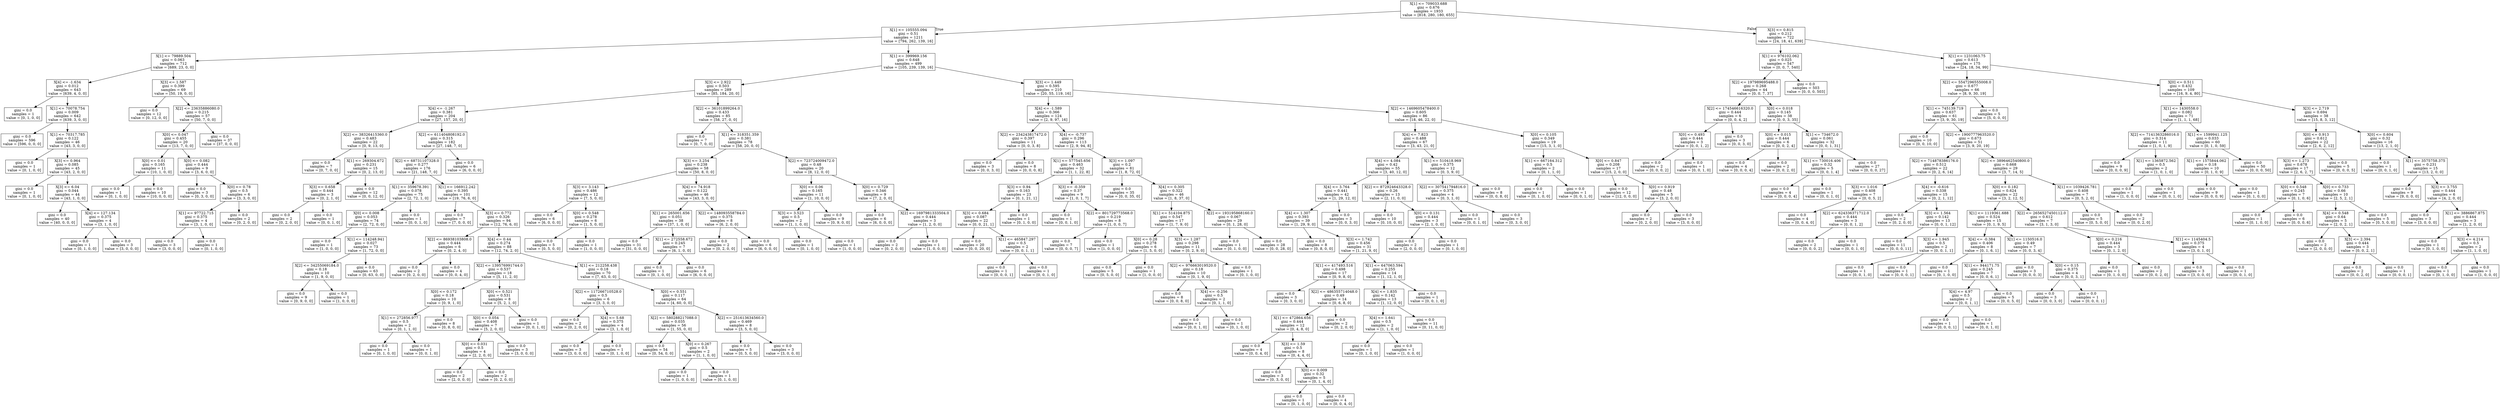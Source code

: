 digraph Tree {
node [shape=box] ;
0 [label="X[1] <= 709033.688\ngini = 0.676\nsamples = 1933\nvalue = [818, 280, 180, 655]"] ;
1 [label="X[1] <= 105555.094\ngini = 0.51\nsamples = 1211\nvalue = [794, 262, 139, 16]"] ;
0 -> 1 [labeldistance=2.5, labelangle=45, headlabel="True"] ;
2 [label="X[1] <= 79889.504\ngini = 0.063\nsamples = 712\nvalue = [689, 23, 0, 0]"] ;
1 -> 2 ;
3 [label="X[4] <= -1.634\ngini = 0.012\nsamples = 643\nvalue = [639, 4, 0, 0]"] ;
2 -> 3 ;
4 [label="gini = 0.0\nsamples = 1\nvalue = [0, 1, 0, 0]"] ;
3 -> 4 ;
5 [label="X[1] <= 70078.754\ngini = 0.009\nsamples = 642\nvalue = [639, 3, 0, 0]"] ;
3 -> 5 ;
6 [label="gini = 0.0\nsamples = 596\nvalue = [596, 0, 0, 0]"] ;
5 -> 6 ;
7 [label="X[1] <= 70317.785\ngini = 0.122\nsamples = 46\nvalue = [43, 3, 0, 0]"] ;
5 -> 7 ;
8 [label="gini = 0.0\nsamples = 1\nvalue = [0, 1, 0, 0]"] ;
7 -> 8 ;
9 [label="X[3] <= 0.964\ngini = 0.085\nsamples = 45\nvalue = [43, 2, 0, 0]"] ;
7 -> 9 ;
10 [label="gini = 0.0\nsamples = 1\nvalue = [0, 1, 0, 0]"] ;
9 -> 10 ;
11 [label="X[3] <= 6.04\ngini = 0.044\nsamples = 44\nvalue = [43, 1, 0, 0]"] ;
9 -> 11 ;
12 [label="gini = 0.0\nsamples = 40\nvalue = [40, 0, 0, 0]"] ;
11 -> 12 ;
13 [label="X[4] <= 127.134\ngini = 0.375\nsamples = 4\nvalue = [3, 1, 0, 0]"] ;
11 -> 13 ;
14 [label="gini = 0.0\nsamples = 1\nvalue = [0, 1, 0, 0]"] ;
13 -> 14 ;
15 [label="gini = 0.0\nsamples = 3\nvalue = [3, 0, 0, 0]"] ;
13 -> 15 ;
16 [label="X[3] <= 1.587\ngini = 0.399\nsamples = 69\nvalue = [50, 19, 0, 0]"] ;
2 -> 16 ;
17 [label="gini = 0.0\nsamples = 12\nvalue = [0, 12, 0, 0]"] ;
16 -> 17 ;
18 [label="X[2] <= 23635886080.0\ngini = 0.215\nsamples = 57\nvalue = [50, 7, 0, 0]"] ;
16 -> 18 ;
19 [label="X[0] <= 0.047\ngini = 0.455\nsamples = 20\nvalue = [13, 7, 0, 0]"] ;
18 -> 19 ;
20 [label="X[0] <= 0.01\ngini = 0.165\nsamples = 11\nvalue = [10, 1, 0, 0]"] ;
19 -> 20 ;
21 [label="gini = 0.0\nsamples = 1\nvalue = [0, 1, 0, 0]"] ;
20 -> 21 ;
22 [label="gini = 0.0\nsamples = 10\nvalue = [10, 0, 0, 0]"] ;
20 -> 22 ;
23 [label="X[0] <= 0.082\ngini = 0.444\nsamples = 9\nvalue = [3, 6, 0, 0]"] ;
19 -> 23 ;
24 [label="gini = 0.0\nsamples = 3\nvalue = [0, 3, 0, 0]"] ;
23 -> 24 ;
25 [label="X[0] <= 0.78\ngini = 0.5\nsamples = 6\nvalue = [3, 3, 0, 0]"] ;
23 -> 25 ;
26 [label="X[1] <= 97722.715\ngini = 0.375\nsamples = 4\nvalue = [3, 1, 0, 0]"] ;
25 -> 26 ;
27 [label="gini = 0.0\nsamples = 3\nvalue = [3, 0, 0, 0]"] ;
26 -> 27 ;
28 [label="gini = 0.0\nsamples = 1\nvalue = [0, 1, 0, 0]"] ;
26 -> 28 ;
29 [label="gini = 0.0\nsamples = 2\nvalue = [0, 2, 0, 0]"] ;
25 -> 29 ;
30 [label="gini = 0.0\nsamples = 37\nvalue = [37, 0, 0, 0]"] ;
18 -> 30 ;
31 [label="X[1] <= 399969.156\ngini = 0.648\nsamples = 499\nvalue = [105, 239, 139, 16]"] ;
1 -> 31 ;
32 [label="X[3] <= 2.922\ngini = 0.503\nsamples = 289\nvalue = [85, 184, 20, 0]"] ;
31 -> 32 ;
33 [label="X[4] <= -1.267\ngini = 0.381\nsamples = 204\nvalue = [27, 157, 20, 0]"] ;
32 -> 33 ;
34 [label="X[2] <= 38326415360.0\ngini = 0.483\nsamples = 22\nvalue = [0, 9, 13, 0]"] ;
33 -> 34 ;
35 [label="gini = 0.0\nsamples = 7\nvalue = [0, 7, 0, 0]"] ;
34 -> 35 ;
36 [label="X[1] <= 269304.672\ngini = 0.231\nsamples = 15\nvalue = [0, 2, 13, 0]"] ;
34 -> 36 ;
37 [label="X[3] <= 0.658\ngini = 0.444\nsamples = 3\nvalue = [0, 2, 1, 0]"] ;
36 -> 37 ;
38 [label="gini = 0.0\nsamples = 2\nvalue = [0, 2, 0, 0]"] ;
37 -> 38 ;
39 [label="gini = 0.0\nsamples = 1\nvalue = [0, 0, 1, 0]"] ;
37 -> 39 ;
40 [label="gini = 0.0\nsamples = 12\nvalue = [0, 0, 12, 0]"] ;
36 -> 40 ;
41 [label="X[2] <= 611404808192.0\ngini = 0.315\nsamples = 182\nvalue = [27, 148, 7, 0]"] ;
33 -> 41 ;
42 [label="X[2] <= 68731107328.0\ngini = 0.277\nsamples = 176\nvalue = [21, 148, 7, 0]"] ;
41 -> 42 ;
43 [label="X[1] <= 359678.391\ngini = 0.078\nsamples = 75\nvalue = [2, 72, 1, 0]"] ;
42 -> 43 ;
44 [label="X[0] <= 0.008\ngini = 0.053\nsamples = 74\nvalue = [2, 72, 0, 0]"] ;
43 -> 44 ;
45 [label="gini = 0.0\nsamples = 1\nvalue = [1, 0, 0, 0]"] ;
44 -> 45 ;
46 [label="X[1] <= 114248.941\ngini = 0.027\nsamples = 73\nvalue = [1, 72, 0, 0]"] ;
44 -> 46 ;
47 [label="X[2] <= 34255069184.0\ngini = 0.18\nsamples = 10\nvalue = [1, 9, 0, 0]"] ;
46 -> 47 ;
48 [label="gini = 0.0\nsamples = 9\nvalue = [0, 9, 0, 0]"] ;
47 -> 48 ;
49 [label="gini = 0.0\nsamples = 1\nvalue = [1, 0, 0, 0]"] ;
47 -> 49 ;
50 [label="gini = 0.0\nsamples = 63\nvalue = [0, 63, 0, 0]"] ;
46 -> 50 ;
51 [label="gini = 0.0\nsamples = 1\nvalue = [0, 0, 1, 0]"] ;
43 -> 51 ;
52 [label="X[1] <= 166912.242\ngini = 0.395\nsamples = 101\nvalue = [19, 76, 6, 0]"] ;
42 -> 52 ;
53 [label="gini = 0.0\nsamples = 7\nvalue = [7, 0, 0, 0]"] ;
52 -> 53 ;
54 [label="X[3] <= 0.772\ngini = 0.326\nsamples = 94\nvalue = [12, 76, 6, 0]"] ;
52 -> 54 ;
55 [label="X[2] <= 86938103808.0\ngini = 0.444\nsamples = 6\nvalue = [0, 2, 4, 0]"] ;
54 -> 55 ;
56 [label="gini = 0.0\nsamples = 2\nvalue = [0, 2, 0, 0]"] ;
55 -> 56 ;
57 [label="gini = 0.0\nsamples = 4\nvalue = [0, 0, 4, 0]"] ;
55 -> 57 ;
58 [label="X[4] <= 0.44\ngini = 0.274\nsamples = 88\nvalue = [12, 74, 2, 0]"] ;
54 -> 58 ;
59 [label="X[2] <= 139576991744.0\ngini = 0.537\nsamples = 18\nvalue = [5, 11, 2, 0]"] ;
58 -> 59 ;
60 [label="X[0] <= 0.172\ngini = 0.18\nsamples = 10\nvalue = [0, 9, 1, 0]"] ;
59 -> 60 ;
61 [label="X[1] <= 272856.977\ngini = 0.5\nsamples = 2\nvalue = [0, 1, 1, 0]"] ;
60 -> 61 ;
62 [label="gini = 0.0\nsamples = 1\nvalue = [0, 1, 0, 0]"] ;
61 -> 62 ;
63 [label="gini = 0.0\nsamples = 1\nvalue = [0, 0, 1, 0]"] ;
61 -> 63 ;
64 [label="gini = 0.0\nsamples = 8\nvalue = [0, 8, 0, 0]"] ;
60 -> 64 ;
65 [label="X[0] <= 0.521\ngini = 0.531\nsamples = 8\nvalue = [5, 2, 1, 0]"] ;
59 -> 65 ;
66 [label="X[0] <= 0.054\ngini = 0.408\nsamples = 7\nvalue = [5, 2, 0, 0]"] ;
65 -> 66 ;
67 [label="X[0] <= 0.031\ngini = 0.5\nsamples = 4\nvalue = [2, 2, 0, 0]"] ;
66 -> 67 ;
68 [label="gini = 0.0\nsamples = 2\nvalue = [2, 0, 0, 0]"] ;
67 -> 68 ;
69 [label="gini = 0.0\nsamples = 2\nvalue = [0, 2, 0, 0]"] ;
67 -> 69 ;
70 [label="gini = 0.0\nsamples = 3\nvalue = [3, 0, 0, 0]"] ;
66 -> 70 ;
71 [label="gini = 0.0\nsamples = 1\nvalue = [0, 0, 1, 0]"] ;
65 -> 71 ;
72 [label="X[1] <= 212258.438\ngini = 0.18\nsamples = 70\nvalue = [7, 63, 0, 0]"] ;
58 -> 72 ;
73 [label="X[2] <= 117266710528.0\ngini = 0.5\nsamples = 6\nvalue = [3, 3, 0, 0]"] ;
72 -> 73 ;
74 [label="gini = 0.0\nsamples = 2\nvalue = [0, 2, 0, 0]"] ;
73 -> 74 ;
75 [label="X[4] <= 5.68\ngini = 0.375\nsamples = 4\nvalue = [3, 1, 0, 0]"] ;
73 -> 75 ;
76 [label="gini = 0.0\nsamples = 3\nvalue = [3, 0, 0, 0]"] ;
75 -> 76 ;
77 [label="gini = 0.0\nsamples = 1\nvalue = [0, 1, 0, 0]"] ;
75 -> 77 ;
78 [label="X[0] <= 0.551\ngini = 0.117\nsamples = 64\nvalue = [4, 60, 0, 0]"] ;
72 -> 78 ;
79 [label="X[2] <= 580288217088.0\ngini = 0.035\nsamples = 56\nvalue = [1, 55, 0, 0]"] ;
78 -> 79 ;
80 [label="gini = 0.0\nsamples = 54\nvalue = [0, 54, 0, 0]"] ;
79 -> 80 ;
81 [label="X[0] <= 0.267\ngini = 0.5\nsamples = 2\nvalue = [1, 1, 0, 0]"] ;
79 -> 81 ;
82 [label="gini = 0.0\nsamples = 1\nvalue = [1, 0, 0, 0]"] ;
81 -> 82 ;
83 [label="gini = 0.0\nsamples = 1\nvalue = [0, 1, 0, 0]"] ;
81 -> 83 ;
84 [label="X[2] <= 251613634560.0\ngini = 0.469\nsamples = 8\nvalue = [3, 5, 0, 0]"] ;
78 -> 84 ;
85 [label="gini = 0.0\nsamples = 5\nvalue = [0, 5, 0, 0]"] ;
84 -> 85 ;
86 [label="gini = 0.0\nsamples = 3\nvalue = [3, 0, 0, 0]"] ;
84 -> 86 ;
87 [label="gini = 0.0\nsamples = 6\nvalue = [6, 0, 0, 0]"] ;
41 -> 87 ;
88 [label="X[2] <= 36101899264.0\ngini = 0.433\nsamples = 85\nvalue = [58, 27, 0, 0]"] ;
32 -> 88 ;
89 [label="gini = 0.0\nsamples = 7\nvalue = [0, 7, 0, 0]"] ;
88 -> 89 ;
90 [label="X[1] <= 318351.359\ngini = 0.381\nsamples = 78\nvalue = [58, 20, 0, 0]"] ;
88 -> 90 ;
91 [label="X[3] <= 3.254\ngini = 0.238\nsamples = 58\nvalue = [50, 8, 0, 0]"] ;
90 -> 91 ;
92 [label="X[3] <= 3.143\ngini = 0.486\nsamples = 12\nvalue = [7, 5, 0, 0]"] ;
91 -> 92 ;
93 [label="gini = 0.0\nsamples = 6\nvalue = [6, 0, 0, 0]"] ;
92 -> 93 ;
94 [label="X[0] <= 0.548\ngini = 0.278\nsamples = 6\nvalue = [1, 5, 0, 0]"] ;
92 -> 94 ;
95 [label="gini = 0.0\nsamples = 5\nvalue = [0, 5, 0, 0]"] ;
94 -> 95 ;
96 [label="gini = 0.0\nsamples = 1\nvalue = [1, 0, 0, 0]"] ;
94 -> 96 ;
97 [label="X[4] <= 74.918\ngini = 0.122\nsamples = 46\nvalue = [43, 3, 0, 0]"] ;
91 -> 97 ;
98 [label="X[1] <= 265001.656\ngini = 0.051\nsamples = 38\nvalue = [37, 1, 0, 0]"] ;
97 -> 98 ;
99 [label="gini = 0.0\nsamples = 31\nvalue = [31, 0, 0, 0]"] ;
98 -> 99 ;
100 [label="X[1] <= 272558.672\ngini = 0.245\nsamples = 7\nvalue = [6, 1, 0, 0]"] ;
98 -> 100 ;
101 [label="gini = 0.0\nsamples = 1\nvalue = [0, 1, 0, 0]"] ;
100 -> 101 ;
102 [label="gini = 0.0\nsamples = 6\nvalue = [6, 0, 0, 0]"] ;
100 -> 102 ;
103 [label="X[2] <= 148093558784.0\ngini = 0.375\nsamples = 8\nvalue = [6, 2, 0, 0]"] ;
97 -> 103 ;
104 [label="gini = 0.0\nsamples = 2\nvalue = [0, 2, 0, 0]"] ;
103 -> 104 ;
105 [label="gini = 0.0\nsamples = 6\nvalue = [6, 0, 0, 0]"] ;
103 -> 105 ;
106 [label="X[2] <= 723724009472.0\ngini = 0.48\nsamples = 20\nvalue = [8, 12, 0, 0]"] ;
90 -> 106 ;
107 [label="X[0] <= 0.06\ngini = 0.165\nsamples = 11\nvalue = [1, 10, 0, 0]"] ;
106 -> 107 ;
108 [label="X[3] <= 3.523\ngini = 0.5\nsamples = 2\nvalue = [1, 1, 0, 0]"] ;
107 -> 108 ;
109 [label="gini = 0.0\nsamples = 1\nvalue = [0, 1, 0, 0]"] ;
108 -> 109 ;
110 [label="gini = 0.0\nsamples = 1\nvalue = [1, 0, 0, 0]"] ;
108 -> 110 ;
111 [label="gini = 0.0\nsamples = 9\nvalue = [0, 9, 0, 0]"] ;
107 -> 111 ;
112 [label="X[0] <= 0.729\ngini = 0.346\nsamples = 9\nvalue = [7, 2, 0, 0]"] ;
106 -> 112 ;
113 [label="gini = 0.0\nsamples = 6\nvalue = [6, 0, 0, 0]"] ;
112 -> 113 ;
114 [label="X[2] <= 1697981333504.0\ngini = 0.444\nsamples = 3\nvalue = [1, 2, 0, 0]"] ;
112 -> 114 ;
115 [label="gini = 0.0\nsamples = 2\nvalue = [0, 2, 0, 0]"] ;
114 -> 115 ;
116 [label="gini = 0.0\nsamples = 1\nvalue = [1, 0, 0, 0]"] ;
114 -> 116 ;
117 [label="X[3] <= 1.449\ngini = 0.595\nsamples = 210\nvalue = [20, 55, 119, 16]"] ;
31 -> 117 ;
118 [label="X[4] <= -1.589\ngini = 0.366\nsamples = 124\nvalue = [2, 9, 97, 16]"] ;
117 -> 118 ;
119 [label="X[2] <= 234243817472.0\ngini = 0.397\nsamples = 11\nvalue = [0, 0, 3, 8]"] ;
118 -> 119 ;
120 [label="gini = 0.0\nsamples = 3\nvalue = [0, 0, 3, 0]"] ;
119 -> 120 ;
121 [label="gini = 0.0\nsamples = 8\nvalue = [0, 0, 0, 8]"] ;
119 -> 121 ;
122 [label="X[4] <= -0.737\ngini = 0.296\nsamples = 113\nvalue = [2, 9, 94, 8]"] ;
118 -> 122 ;
123 [label="X[1] <= 577545.656\ngini = 0.463\nsamples = 32\nvalue = [1, 1, 22, 8]"] ;
122 -> 123 ;
124 [label="X[3] <= 0.94\ngini = 0.163\nsamples = 23\nvalue = [0, 1, 21, 1]"] ;
123 -> 124 ;
125 [label="X[3] <= 0.684\ngini = 0.087\nsamples = 22\nvalue = [0, 0, 21, 1]"] ;
124 -> 125 ;
126 [label="gini = 0.0\nsamples = 20\nvalue = [0, 0, 20, 0]"] ;
125 -> 126 ;
127 [label="X[1] <= 465847.297\ngini = 0.5\nsamples = 2\nvalue = [0, 0, 1, 1]"] ;
125 -> 127 ;
128 [label="gini = 0.0\nsamples = 1\nvalue = [0, 0, 0, 1]"] ;
127 -> 128 ;
129 [label="gini = 0.0\nsamples = 1\nvalue = [0, 0, 1, 0]"] ;
127 -> 129 ;
130 [label="gini = 0.0\nsamples = 1\nvalue = [0, 1, 0, 0]"] ;
124 -> 130 ;
131 [label="X[3] <= -0.359\ngini = 0.37\nsamples = 9\nvalue = [1, 0, 1, 7]"] ;
123 -> 131 ;
132 [label="gini = 0.0\nsamples = 1\nvalue = [0, 0, 1, 0]"] ;
131 -> 132 ;
133 [label="X[2] <= 801729773568.0\ngini = 0.219\nsamples = 8\nvalue = [1, 0, 0, 7]"] ;
131 -> 133 ;
134 [label="gini = 0.0\nsamples = 7\nvalue = [0, 0, 0, 7]"] ;
133 -> 134 ;
135 [label="gini = 0.0\nsamples = 1\nvalue = [1, 0, 0, 0]"] ;
133 -> 135 ;
136 [label="X[3] <= 1.097\ngini = 0.2\nsamples = 81\nvalue = [1, 8, 72, 0]"] ;
122 -> 136 ;
137 [label="gini = 0.0\nsamples = 35\nvalue = [0, 0, 35, 0]"] ;
136 -> 137 ;
138 [label="X[4] <= 0.305\ngini = 0.322\nsamples = 46\nvalue = [1, 8, 37, 0]"] ;
136 -> 138 ;
139 [label="X[1] <= 514104.875\ngini = 0.547\nsamples = 17\nvalue = [1, 7, 9, 0]"] ;
138 -> 139 ;
140 [label="X[0] <= 0.28\ngini = 0.278\nsamples = 6\nvalue = [1, 5, 0, 0]"] ;
139 -> 140 ;
141 [label="gini = 0.0\nsamples = 5\nvalue = [0, 5, 0, 0]"] ;
140 -> 141 ;
142 [label="gini = 0.0\nsamples = 1\nvalue = [1, 0, 0, 0]"] ;
140 -> 142 ;
143 [label="X[3] <= 1.287\ngini = 0.298\nsamples = 11\nvalue = [0, 2, 9, 0]"] ;
139 -> 143 ;
144 [label="X[2] <= 976663019520.0\ngini = 0.18\nsamples = 10\nvalue = [0, 1, 9, 0]"] ;
143 -> 144 ;
145 [label="gini = 0.0\nsamples = 8\nvalue = [0, 0, 8, 0]"] ;
144 -> 145 ;
146 [label="X[4] <= -0.256\ngini = 0.5\nsamples = 2\nvalue = [0, 1, 1, 0]"] ;
144 -> 146 ;
147 [label="gini = 0.0\nsamples = 1\nvalue = [0, 0, 1, 0]"] ;
146 -> 147 ;
148 [label="gini = 0.0\nsamples = 1\nvalue = [0, 1, 0, 0]"] ;
146 -> 148 ;
149 [label="gini = 0.0\nsamples = 1\nvalue = [0, 1, 0, 0]"] ;
143 -> 149 ;
150 [label="X[2] <= 193195868160.0\ngini = 0.067\nsamples = 29\nvalue = [0, 1, 28, 0]"] ;
138 -> 150 ;
151 [label="gini = 0.0\nsamples = 1\nvalue = [0, 1, 0, 0]"] ;
150 -> 151 ;
152 [label="gini = 0.0\nsamples = 28\nvalue = [0, 0, 28, 0]"] ;
150 -> 152 ;
153 [label="X[2] <= 1469605478400.0\ngini = 0.605\nsamples = 86\nvalue = [18, 46, 22, 0]"] ;
117 -> 153 ;
154 [label="X[4] <= 7.823\ngini = 0.488\nsamples = 67\nvalue = [3, 43, 21, 0]"] ;
153 -> 154 ;
155 [label="X[4] <= 4.084\ngini = 0.42\nsamples = 55\nvalue = [3, 40, 12, 0]"] ;
154 -> 155 ;
156 [label="X[4] <= 3.764\ngini = 0.441\nsamples = 42\nvalue = [1, 29, 12, 0]"] ;
155 -> 156 ;
157 [label="X[4] <= 1.307\ngini = 0.393\nsamples = 39\nvalue = [1, 29, 9, 0]"] ;
156 -> 157 ;
158 [label="gini = 0.0\nsamples = 8\nvalue = [0, 8, 0, 0]"] ;
157 -> 158 ;
159 [label="X[3] <= 1.742\ngini = 0.456\nsamples = 31\nvalue = [1, 21, 9, 0]"] ;
157 -> 159 ;
160 [label="X[1] <= 417493.516\ngini = 0.498\nsamples = 17\nvalue = [0, 9, 8, 0]"] ;
159 -> 160 ;
161 [label="gini = 0.0\nsamples = 3\nvalue = [0, 3, 0, 0]"] ;
160 -> 161 ;
162 [label="X[2] <= 486355714048.0\ngini = 0.49\nsamples = 14\nvalue = [0, 6, 8, 0]"] ;
160 -> 162 ;
163 [label="X[1] <= 472864.656\ngini = 0.444\nsamples = 12\nvalue = [0, 4, 8, 0]"] ;
162 -> 163 ;
164 [label="gini = 0.0\nsamples = 4\nvalue = [0, 0, 4, 0]"] ;
163 -> 164 ;
165 [label="X[3] <= 1.59\ngini = 0.5\nsamples = 8\nvalue = [0, 4, 4, 0]"] ;
163 -> 165 ;
166 [label="gini = 0.0\nsamples = 3\nvalue = [0, 3, 0, 0]"] ;
165 -> 166 ;
167 [label="X[0] <= 0.009\ngini = 0.32\nsamples = 5\nvalue = [0, 1, 4, 0]"] ;
165 -> 167 ;
168 [label="gini = 0.0\nsamples = 1\nvalue = [0, 1, 0, 0]"] ;
167 -> 168 ;
169 [label="gini = 0.0\nsamples = 4\nvalue = [0, 0, 4, 0]"] ;
167 -> 169 ;
170 [label="gini = 0.0\nsamples = 2\nvalue = [0, 2, 0, 0]"] ;
162 -> 170 ;
171 [label="X[1] <= 647063.594\ngini = 0.255\nsamples = 14\nvalue = [1, 12, 1, 0]"] ;
159 -> 171 ;
172 [label="X[4] <= 1.835\ngini = 0.142\nsamples = 13\nvalue = [1, 12, 0, 0]"] ;
171 -> 172 ;
173 [label="X[4] <= 1.641\ngini = 0.5\nsamples = 2\nvalue = [1, 1, 0, 0]"] ;
172 -> 173 ;
174 [label="gini = 0.0\nsamples = 1\nvalue = [0, 1, 0, 0]"] ;
173 -> 174 ;
175 [label="gini = 0.0\nsamples = 1\nvalue = [1, 0, 0, 0]"] ;
173 -> 175 ;
176 [label="gini = 0.0\nsamples = 11\nvalue = [0, 11, 0, 0]"] ;
172 -> 176 ;
177 [label="gini = 0.0\nsamples = 1\nvalue = [0, 0, 1, 0]"] ;
171 -> 177 ;
178 [label="gini = 0.0\nsamples = 3\nvalue = [0, 0, 3, 0]"] ;
156 -> 178 ;
179 [label="X[2] <= 872924643328.0\ngini = 0.26\nsamples = 13\nvalue = [2, 11, 0, 0]"] ;
155 -> 179 ;
180 [label="gini = 0.0\nsamples = 10\nvalue = [0, 10, 0, 0]"] ;
179 -> 180 ;
181 [label="X[0] <= 0.131\ngini = 0.444\nsamples = 3\nvalue = [2, 1, 0, 0]"] ;
179 -> 181 ;
182 [label="gini = 0.0\nsamples = 2\nvalue = [2, 0, 0, 0]"] ;
181 -> 182 ;
183 [label="gini = 0.0\nsamples = 1\nvalue = [0, 1, 0, 0]"] ;
181 -> 183 ;
184 [label="X[1] <= 510418.969\ngini = 0.375\nsamples = 12\nvalue = [0, 3, 9, 0]"] ;
154 -> 184 ;
185 [label="X[2] <= 307541794816.0\ngini = 0.375\nsamples = 4\nvalue = [0, 3, 1, 0]"] ;
184 -> 185 ;
186 [label="gini = 0.0\nsamples = 1\nvalue = [0, 0, 1, 0]"] ;
185 -> 186 ;
187 [label="gini = 0.0\nsamples = 3\nvalue = [0, 3, 0, 0]"] ;
185 -> 187 ;
188 [label="gini = 0.0\nsamples = 8\nvalue = [0, 0, 8, 0]"] ;
184 -> 188 ;
189 [label="X[0] <= 0.105\ngini = 0.349\nsamples = 19\nvalue = [15, 3, 1, 0]"] ;
153 -> 189 ;
190 [label="X[1] <= 667164.312\ngini = 0.5\nsamples = 2\nvalue = [0, 1, 1, 0]"] ;
189 -> 190 ;
191 [label="gini = 0.0\nsamples = 1\nvalue = [0, 1, 0, 0]"] ;
190 -> 191 ;
192 [label="gini = 0.0\nsamples = 1\nvalue = [0, 0, 1, 0]"] ;
190 -> 192 ;
193 [label="X[0] <= 0.847\ngini = 0.208\nsamples = 17\nvalue = [15, 2, 0, 0]"] ;
189 -> 193 ;
194 [label="gini = 0.0\nsamples = 12\nvalue = [12, 0, 0, 0]"] ;
193 -> 194 ;
195 [label="X[0] <= 0.919\ngini = 0.48\nsamples = 5\nvalue = [3, 2, 0, 0]"] ;
193 -> 195 ;
196 [label="gini = 0.0\nsamples = 2\nvalue = [0, 2, 0, 0]"] ;
195 -> 196 ;
197 [label="gini = 0.0\nsamples = 3\nvalue = [3, 0, 0, 0]"] ;
195 -> 197 ;
198 [label="X[3] <= 0.815\ngini = 0.212\nsamples = 722\nvalue = [24, 18, 41, 639]"] ;
0 -> 198 [labeldistance=2.5, labelangle=-45, headlabel="False"] ;
199 [label="X[1] <= 976102.062\ngini = 0.025\nsamples = 547\nvalue = [0, 0, 7, 540]"] ;
198 -> 199 ;
200 [label="X[2] <= 197989695488.0\ngini = 0.268\nsamples = 44\nvalue = [0, 0, 7, 37]"] ;
199 -> 200 ;
201 [label="X[2] <= 174546616320.0\ngini = 0.444\nsamples = 6\nvalue = [0, 0, 4, 2]"] ;
200 -> 201 ;
202 [label="X[0] <= 0.493\ngini = 0.444\nsamples = 3\nvalue = [0, 0, 1, 2]"] ;
201 -> 202 ;
203 [label="gini = 0.0\nsamples = 2\nvalue = [0, 0, 0, 2]"] ;
202 -> 203 ;
204 [label="gini = 0.0\nsamples = 1\nvalue = [0, 0, 1, 0]"] ;
202 -> 204 ;
205 [label="gini = 0.0\nsamples = 3\nvalue = [0, 0, 3, 0]"] ;
201 -> 205 ;
206 [label="X[0] <= 0.018\ngini = 0.145\nsamples = 38\nvalue = [0, 0, 3, 35]"] ;
200 -> 206 ;
207 [label="X[0] <= 0.015\ngini = 0.444\nsamples = 6\nvalue = [0, 0, 2, 4]"] ;
206 -> 207 ;
208 [label="gini = 0.0\nsamples = 4\nvalue = [0, 0, 0, 4]"] ;
207 -> 208 ;
209 [label="gini = 0.0\nsamples = 2\nvalue = [0, 0, 2, 0]"] ;
207 -> 209 ;
210 [label="X[1] <= 734672.0\ngini = 0.061\nsamples = 32\nvalue = [0, 0, 1, 31]"] ;
206 -> 210 ;
211 [label="X[1] <= 730016.406\ngini = 0.32\nsamples = 5\nvalue = [0, 0, 1, 4]"] ;
210 -> 211 ;
212 [label="gini = 0.0\nsamples = 4\nvalue = [0, 0, 0, 4]"] ;
211 -> 212 ;
213 [label="gini = 0.0\nsamples = 1\nvalue = [0, 0, 1, 0]"] ;
211 -> 213 ;
214 [label="gini = 0.0\nsamples = 27\nvalue = [0, 0, 0, 27]"] ;
210 -> 214 ;
215 [label="gini = 0.0\nsamples = 503\nvalue = [0, 0, 0, 503]"] ;
199 -> 215 ;
216 [label="X[1] <= 1231063.75\ngini = 0.613\nsamples = 175\nvalue = [24, 18, 34, 99]"] ;
198 -> 216 ;
217 [label="X[2] <= 5547296555008.0\ngini = 0.677\nsamples = 66\nvalue = [8, 9, 30, 19]"] ;
216 -> 217 ;
218 [label="X[1] <= 745139.719\ngini = 0.637\nsamples = 61\nvalue = [3, 9, 30, 19]"] ;
217 -> 218 ;
219 [label="gini = 0.0\nsamples = 10\nvalue = [0, 0, 10, 0]"] ;
218 -> 219 ;
220 [label="X[2] <= 1900777963520.0\ngini = 0.673\nsamples = 51\nvalue = [3, 9, 20, 19]"] ;
218 -> 220 ;
221 [label="X[2] <= 714878386176.0\ngini = 0.512\nsamples = 22\nvalue = [0, 2, 6, 14]"] ;
220 -> 221 ;
222 [label="X[3] <= 1.016\ngini = 0.408\nsamples = 7\nvalue = [0, 0, 5, 2]"] ;
221 -> 222 ;
223 [label="gini = 0.0\nsamples = 4\nvalue = [0, 0, 4, 0]"] ;
222 -> 223 ;
224 [label="X[2] <= 624336371712.0\ngini = 0.444\nsamples = 3\nvalue = [0, 0, 1, 2]"] ;
222 -> 224 ;
225 [label="gini = 0.0\nsamples = 2\nvalue = [0, 0, 0, 2]"] ;
224 -> 225 ;
226 [label="gini = 0.0\nsamples = 1\nvalue = [0, 0, 1, 0]"] ;
224 -> 226 ;
227 [label="X[4] <= -0.616\ngini = 0.338\nsamples = 15\nvalue = [0, 2, 1, 12]"] ;
221 -> 227 ;
228 [label="gini = 0.0\nsamples = 2\nvalue = [0, 2, 0, 0]"] ;
227 -> 228 ;
229 [label="X[3] <= 1.564\ngini = 0.142\nsamples = 13\nvalue = [0, 0, 1, 12]"] ;
227 -> 229 ;
230 [label="gini = 0.0\nsamples = 11\nvalue = [0, 0, 0, 11]"] ;
229 -> 230 ;
231 [label="X[3] <= 1.945\ngini = 0.5\nsamples = 2\nvalue = [0, 0, 1, 1]"] ;
229 -> 231 ;
232 [label="gini = 0.0\nsamples = 1\nvalue = [0, 0, 1, 0]"] ;
231 -> 232 ;
233 [label="gini = 0.0\nsamples = 1\nvalue = [0, 0, 0, 1]"] ;
231 -> 233 ;
234 [label="X[2] <= 3896462540800.0\ngini = 0.668\nsamples = 29\nvalue = [3, 7, 14, 5]"] ;
220 -> 234 ;
235 [label="X[0] <= 0.182\ngini = 0.624\nsamples = 22\nvalue = [3, 2, 12, 5]"] ;
234 -> 235 ;
236 [label="X[1] <= 1119361.688\ngini = 0.524\nsamples = 15\nvalue = [0, 1, 9, 5]"] ;
235 -> 236 ;
237 [label="X[4] <= -0.384\ngini = 0.406\nsamples = 8\nvalue = [0, 1, 6, 1]"] ;
236 -> 237 ;
238 [label="gini = 0.0\nsamples = 1\nvalue = [0, 1, 0, 0]"] ;
237 -> 238 ;
239 [label="X[1] <= 944171.75\ngini = 0.245\nsamples = 7\nvalue = [0, 0, 6, 1]"] ;
237 -> 239 ;
240 [label="X[4] <= 4.97\ngini = 0.5\nsamples = 2\nvalue = [0, 0, 1, 1]"] ;
239 -> 240 ;
241 [label="gini = 0.0\nsamples = 1\nvalue = [0, 0, 0, 1]"] ;
240 -> 241 ;
242 [label="gini = 0.0\nsamples = 1\nvalue = [0, 0, 1, 0]"] ;
240 -> 242 ;
243 [label="gini = 0.0\nsamples = 5\nvalue = [0, 0, 5, 0]"] ;
239 -> 243 ;
244 [label="X[1] <= 1150516.0\ngini = 0.49\nsamples = 7\nvalue = [0, 0, 3, 4]"] ;
236 -> 244 ;
245 [label="gini = 0.0\nsamples = 3\nvalue = [0, 0, 0, 3]"] ;
244 -> 245 ;
246 [label="X[0] <= 0.15\ngini = 0.375\nsamples = 4\nvalue = [0, 0, 3, 1]"] ;
244 -> 246 ;
247 [label="gini = 0.0\nsamples = 3\nvalue = [0, 0, 3, 0]"] ;
246 -> 247 ;
248 [label="gini = 0.0\nsamples = 1\nvalue = [0, 0, 0, 1]"] ;
246 -> 248 ;
249 [label="X[2] <= 2656527450112.0\ngini = 0.612\nsamples = 7\nvalue = [3, 1, 3, 0]"] ;
235 -> 249 ;
250 [label="X[0] <= 0.216\ngini = 0.444\nsamples = 3\nvalue = [0, 1, 2, 0]"] ;
249 -> 250 ;
251 [label="gini = 0.0\nsamples = 1\nvalue = [0, 1, 0, 0]"] ;
250 -> 251 ;
252 [label="gini = 0.0\nsamples = 2\nvalue = [0, 0, 2, 0]"] ;
250 -> 252 ;
253 [label="X[1] <= 1145404.5\ngini = 0.375\nsamples = 4\nvalue = [3, 0, 1, 0]"] ;
249 -> 253 ;
254 [label="gini = 0.0\nsamples = 3\nvalue = [3, 0, 0, 0]"] ;
253 -> 254 ;
255 [label="gini = 0.0\nsamples = 1\nvalue = [0, 0, 1, 0]"] ;
253 -> 255 ;
256 [label="X[1] <= 1039426.781\ngini = 0.408\nsamples = 7\nvalue = [0, 5, 2, 0]"] ;
234 -> 256 ;
257 [label="gini = 0.0\nsamples = 5\nvalue = [0, 5, 0, 0]"] ;
256 -> 257 ;
258 [label="gini = 0.0\nsamples = 2\nvalue = [0, 0, 2, 0]"] ;
256 -> 258 ;
259 [label="gini = 0.0\nsamples = 5\nvalue = [5, 0, 0, 0]"] ;
217 -> 259 ;
260 [label="X[0] <= 0.511\ngini = 0.432\nsamples = 109\nvalue = [16, 9, 4, 80]"] ;
216 -> 260 ;
261 [label="X[1] <= 1430558.0\ngini = 0.082\nsamples = 71\nvalue = [1, 1, 1, 68]"] ;
260 -> 261 ;
262 [label="X[2] <= 7141363286016.0\ngini = 0.314\nsamples = 11\nvalue = [1, 0, 1, 9]"] ;
261 -> 262 ;
263 [label="gini = 0.0\nsamples = 9\nvalue = [0, 0, 0, 9]"] ;
262 -> 263 ;
264 [label="X[1] <= 1365872.562\ngini = 0.5\nsamples = 2\nvalue = [1, 0, 1, 0]"] ;
262 -> 264 ;
265 [label="gini = 0.0\nsamples = 1\nvalue = [1, 0, 0, 0]"] ;
264 -> 265 ;
266 [label="gini = 0.0\nsamples = 1\nvalue = [0, 0, 1, 0]"] ;
264 -> 266 ;
267 [label="X[1] <= 1599941.125\ngini = 0.033\nsamples = 60\nvalue = [0, 1, 0, 59]"] ;
261 -> 267 ;
268 [label="X[1] <= 1575844.062\ngini = 0.18\nsamples = 10\nvalue = [0, 1, 0, 9]"] ;
267 -> 268 ;
269 [label="gini = 0.0\nsamples = 9\nvalue = [0, 0, 0, 9]"] ;
268 -> 269 ;
270 [label="gini = 0.0\nsamples = 1\nvalue = [0, 1, 0, 0]"] ;
268 -> 270 ;
271 [label="gini = 0.0\nsamples = 50\nvalue = [0, 0, 0, 50]"] ;
267 -> 271 ;
272 [label="X[3] <= 2.719\ngini = 0.694\nsamples = 38\nvalue = [15, 8, 3, 12]"] ;
260 -> 272 ;
273 [label="X[0] <= 0.913\ngini = 0.612\nsamples = 22\nvalue = [2, 6, 2, 12]"] ;
272 -> 273 ;
274 [label="X[3] <= 1.273\ngini = 0.678\nsamples = 17\nvalue = [2, 6, 2, 7]"] ;
273 -> 274 ;
275 [label="X[0] <= 0.548\ngini = 0.245\nsamples = 7\nvalue = [0, 1, 0, 6]"] ;
274 -> 275 ;
276 [label="gini = 0.0\nsamples = 1\nvalue = [0, 1, 0, 0]"] ;
275 -> 276 ;
277 [label="gini = 0.0\nsamples = 6\nvalue = [0, 0, 0, 6]"] ;
275 -> 277 ;
278 [label="X[0] <= 0.733\ngini = 0.66\nsamples = 10\nvalue = [2, 5, 2, 1]"] ;
274 -> 278 ;
279 [label="X[4] <= 0.548\ngini = 0.64\nsamples = 5\nvalue = [2, 0, 2, 1]"] ;
278 -> 279 ;
280 [label="gini = 0.0\nsamples = 2\nvalue = [2, 0, 0, 0]"] ;
279 -> 280 ;
281 [label="X[3] <= 2.394\ngini = 0.444\nsamples = 3\nvalue = [0, 0, 2, 1]"] ;
279 -> 281 ;
282 [label="gini = 0.0\nsamples = 2\nvalue = [0, 0, 2, 0]"] ;
281 -> 282 ;
283 [label="gini = 0.0\nsamples = 1\nvalue = [0, 0, 0, 1]"] ;
281 -> 283 ;
284 [label="gini = 0.0\nsamples = 5\nvalue = [0, 5, 0, 0]"] ;
278 -> 284 ;
285 [label="gini = 0.0\nsamples = 5\nvalue = [0, 0, 0, 5]"] ;
273 -> 285 ;
286 [label="X[0] <= 0.604\ngini = 0.32\nsamples = 16\nvalue = [13, 2, 1, 0]"] ;
272 -> 286 ;
287 [label="gini = 0.0\nsamples = 1\nvalue = [0, 0, 1, 0]"] ;
286 -> 287 ;
288 [label="X[1] <= 3575758.375\ngini = 0.231\nsamples = 15\nvalue = [13, 2, 0, 0]"] ;
286 -> 288 ;
289 [label="gini = 0.0\nsamples = 9\nvalue = [9, 0, 0, 0]"] ;
288 -> 289 ;
290 [label="X[3] <= 3.755\ngini = 0.444\nsamples = 6\nvalue = [4, 2, 0, 0]"] ;
288 -> 290 ;
291 [label="gini = 0.0\nsamples = 3\nvalue = [3, 0, 0, 0]"] ;
290 -> 291 ;
292 [label="X[1] <= 3886867.875\ngini = 0.444\nsamples = 3\nvalue = [1, 2, 0, 0]"] ;
290 -> 292 ;
293 [label="gini = 0.0\nsamples = 1\nvalue = [0, 1, 0, 0]"] ;
292 -> 293 ;
294 [label="X[3] <= 4.214\ngini = 0.5\nsamples = 2\nvalue = [1, 1, 0, 0]"] ;
292 -> 294 ;
295 [label="gini = 0.0\nsamples = 1\nvalue = [0, 1, 0, 0]"] ;
294 -> 295 ;
296 [label="gini = 0.0\nsamples = 1\nvalue = [1, 0, 0, 0]"] ;
294 -> 296 ;
}